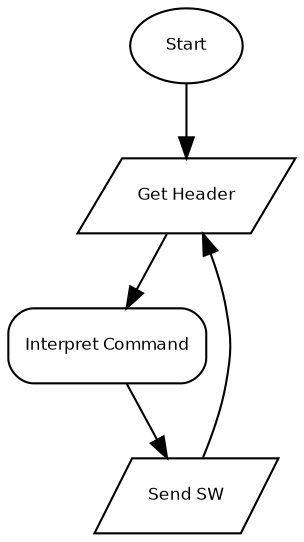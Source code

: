 digraph MainLoop {

 node [
         fontname = "Bitstream Vera Sans"
         fontsize = 8
         shape = "record"
     ]

 edge [
         fontname = "Bitstream Vera Sans"
         fontsize = 8
         fontcolor = "Red"
         shape = "rounded"
     ]

// all blocks
start [label="Start", shape="oval"];
get_header [label="Get Header", shape="parallelogram"];
interpret [label="Interpret Command", shape="box", style="rounded"];
send_SW [label="Send SW", shape="parallelogram"];

// relations
start -> get_header
get_header -> interpret;
interpret -> send_SW;
send_SW -> get_header;

}
